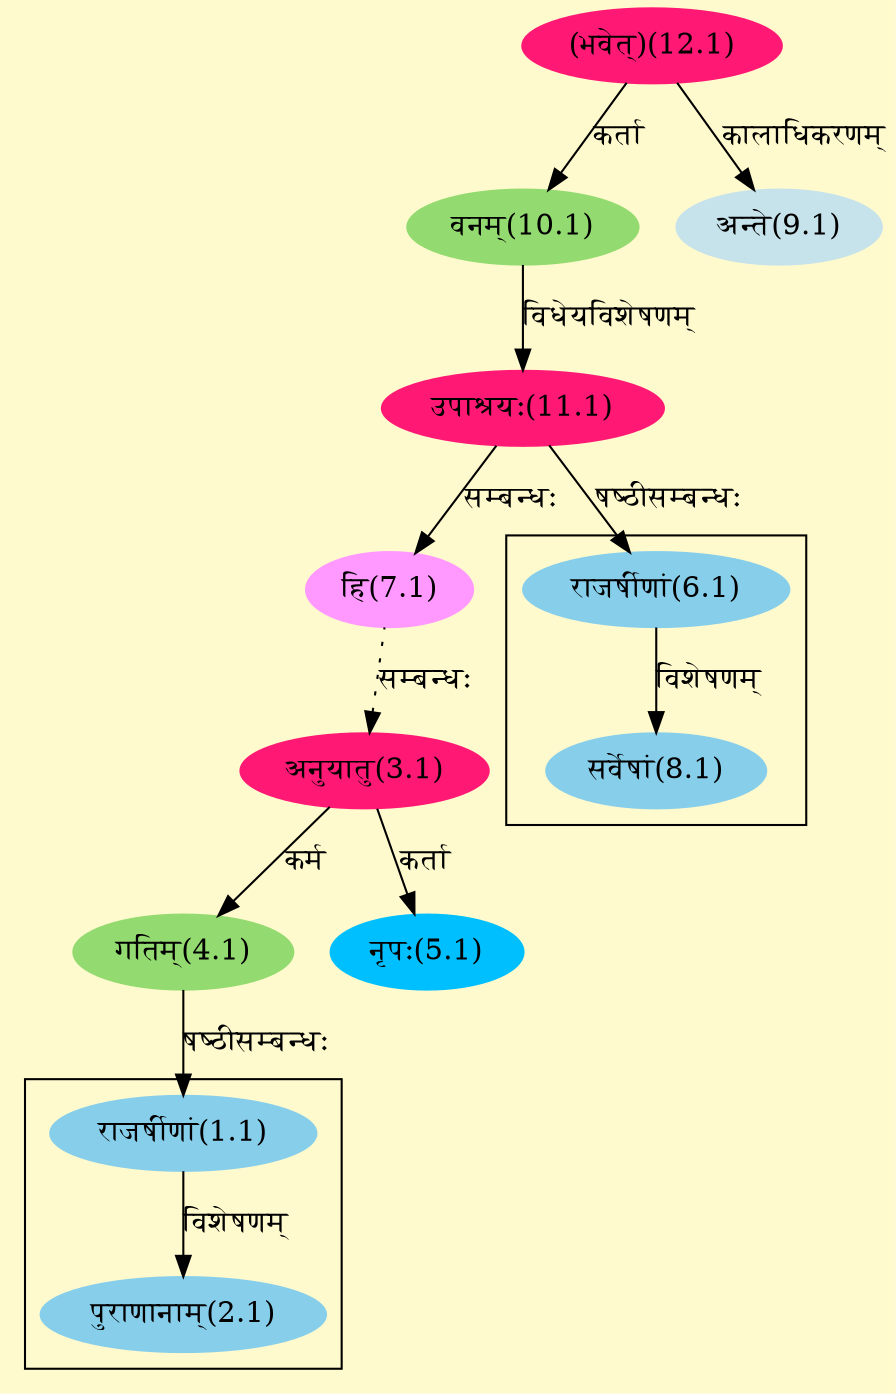digraph G{
rankdir=BT;
 compound=true;
 bgcolor="lemonchiffon1";

subgraph cluster_1{
Node2_1 [style=filled, color="#87CEEB" label = "पुराणानाम्(2.1)"]
Node1_1 [style=filled, color="#87CEEB" label = "राजर्षीणां(1.1)"]

}

subgraph cluster_2{
Node8_1 [style=filled, color="#87CEEB" label = "सर्वेषां(8.1)"]
Node6_1 [style=filled, color="#87CEEB" label = "राजर्षीणां(6.1)"]

}
Node1_1 [style=filled, color="#87CEEB" label = "राजर्षीणां(1.1)"]
Node4_1 [style=filled, color="#93DB70" label = "गतिम्(4.1)"]
Node3_1 [style=filled, color="#FF1975" label = "अनुयातु(3.1)"]
Node5_1 [style=filled, color="#00BFFF" label = "नृपः(5.1)"]
Node [style=filled, color="" label = "()"]
Node7_1 [style=filled, color="#FF99FF" label = "हि(7.1)"]
Node6_1 [style=filled, color="#87CEEB" label = "राजर्षीणां(6.1)"]
Node11_1 [style=filled, color="#FF1975" label = "उपाश्रयः(11.1)"]
Node9_1 [style=filled, color="#C6E2EB" label = "अन्ते(9.1)"]
Node12_1 [style=filled, color="#FF1975" label = "(भवेत्)(12.1)"]
Node10_1 [style=filled, color="#93DB70" label = "वनम्(10.1)"]
/* Start of Relations section */

Node1_1 -> Node4_1 [  label="षष्ठीसम्बन्धः"  dir="back" ]
Node2_1 -> Node1_1 [  label="विशेषणम्"  dir="back" ]
Node3_1 -> Node7_1 [ style=dotted label="सम्बन्धः"  dir="back" ]
Node4_1 -> Node3_1 [  label="कर्म"  dir="back" ]
Node5_1 -> Node3_1 [  label="कर्ता"  dir="back" ]
Node6_1 -> Node11_1 [  label="षष्ठीसम्बन्धः"  dir="back" ]
Node7_1 -> Node11_1 [  label="सम्बन्धः"  dir="back" ]
Node8_1 -> Node6_1 [  label="विशेषणम्"  dir="back" ]
Node9_1 -> Node12_1 [  label="कालाधिकरणम्"  dir="back" ]
Node10_1 -> Node12_1 [  label="कर्ता"  dir="back" ]
Node11_1 -> Node10_1 [  label="विधेयविशेषणम्"  dir="back" ]
}
